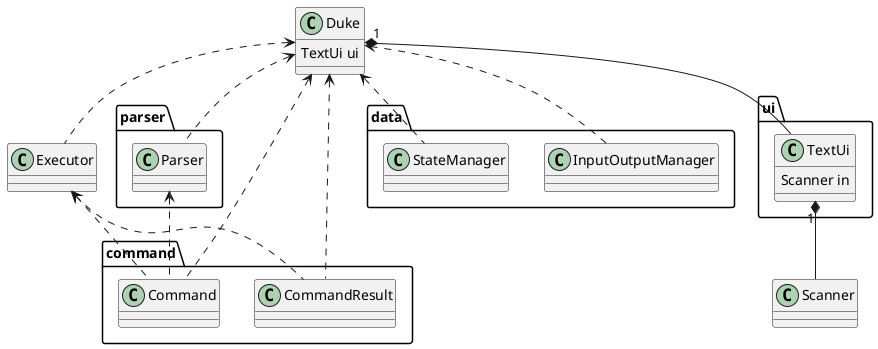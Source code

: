 @startuml

class Duke {
    TextUi ui
}
class Executor
class Scanner

package parser {
    class Parser
}

package command {
    class Command
    class CommandResult
}

package data {
    class InputOutputManager
    class StateManager
}

package ui {
    class TextUi {
        Scanner in
    }
}

Duke "1" *-- TextUi
Duke <.. Parser
Duke <.. Command
Duke <.. CommandResult
Duke <.. Executor
Duke <.. InputOutputManager
Duke <.. StateManager

Parser <.. Command
Executor <.. Command
Executor <.. CommandResult

TextUi "1" *-- Scanner

@enduml